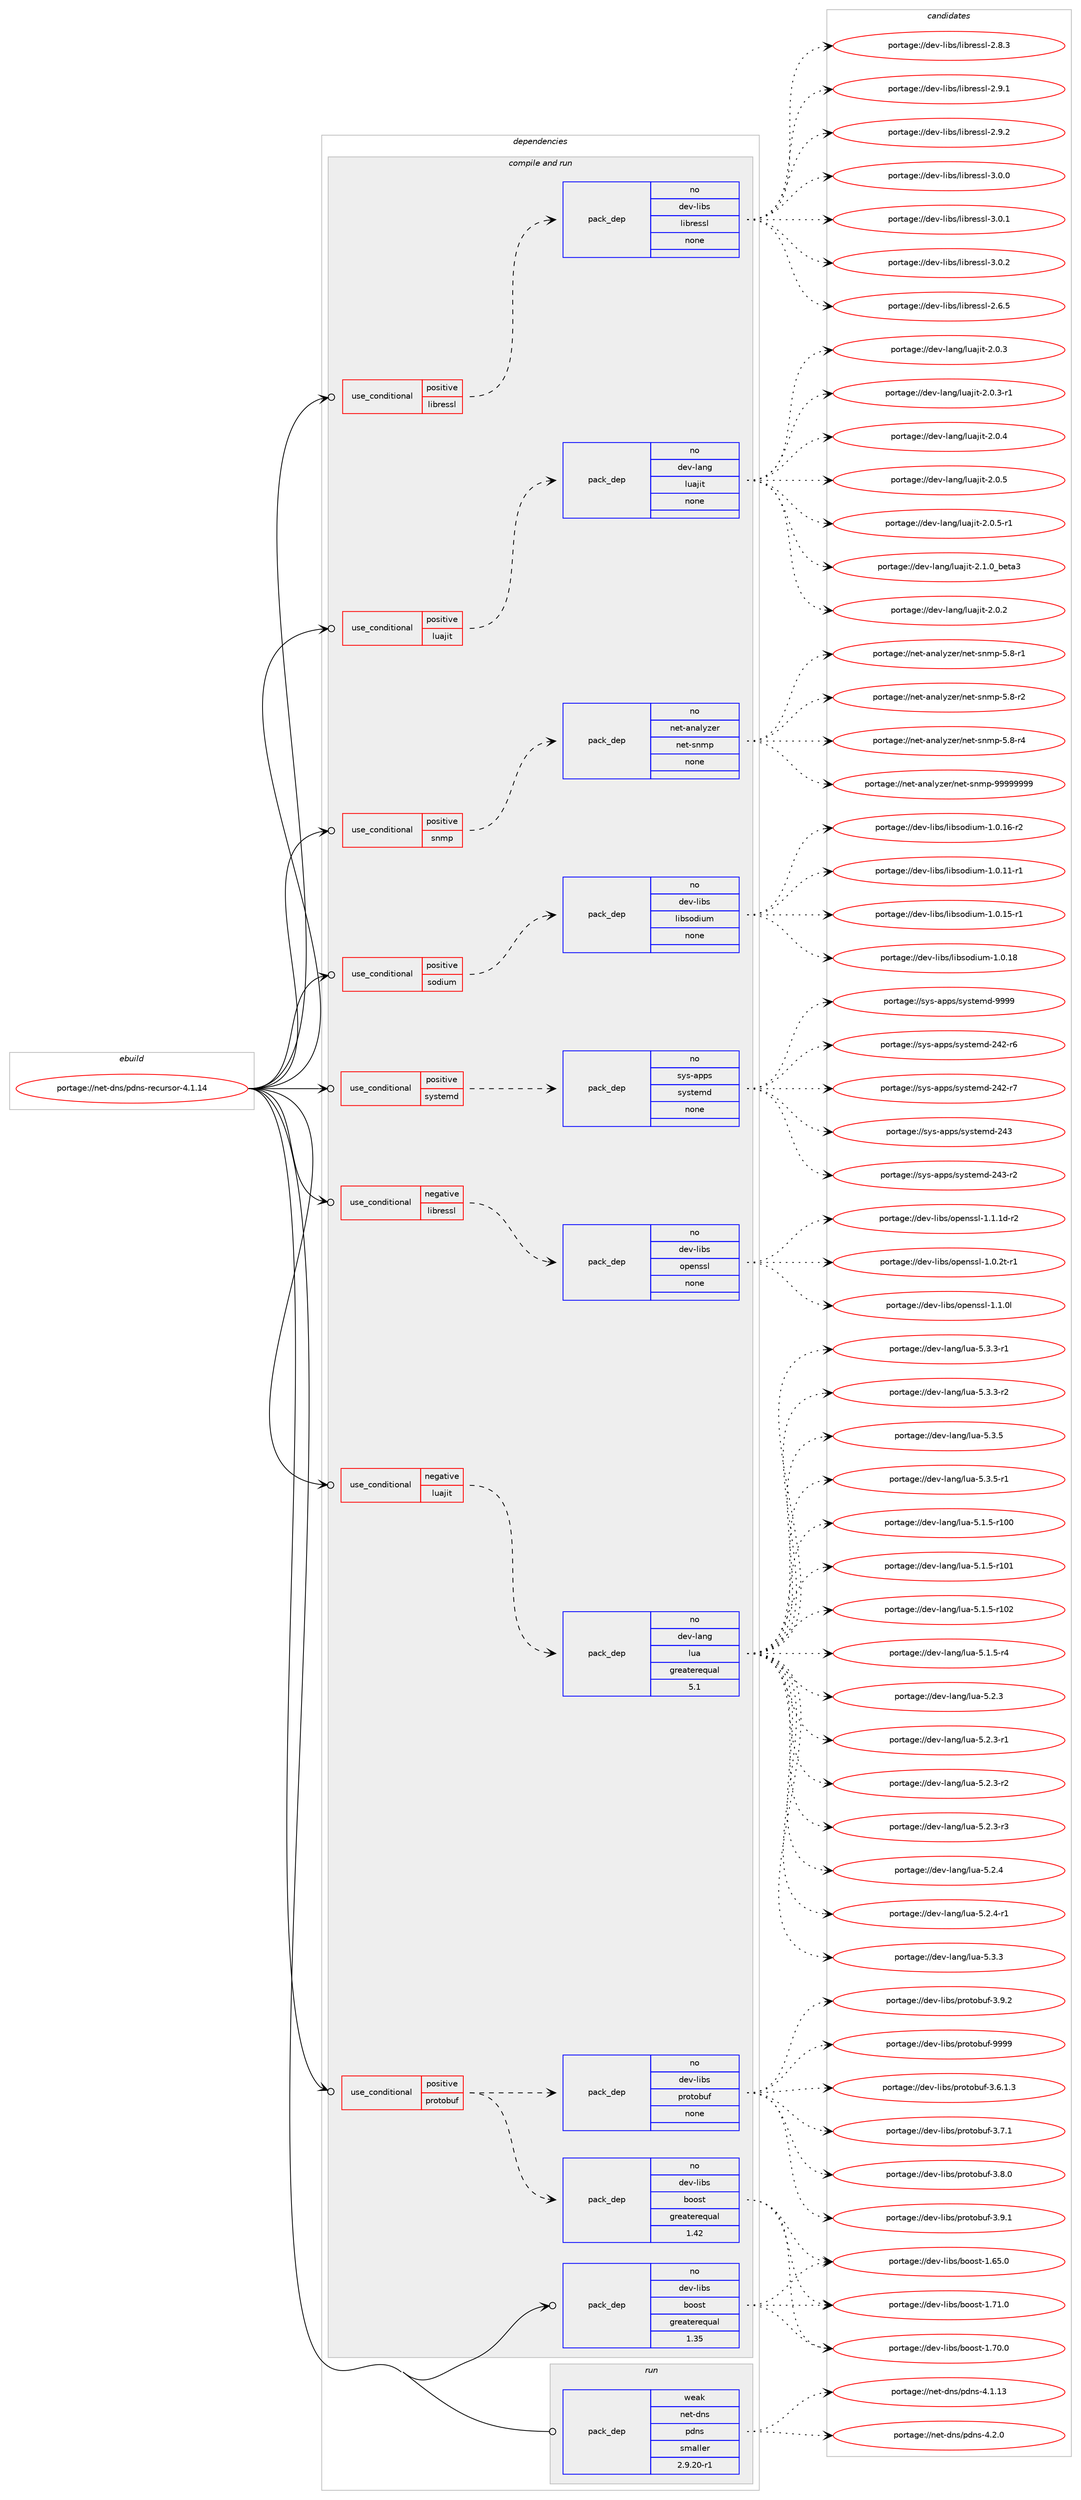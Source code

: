 digraph prolog {

# *************
# Graph options
# *************

newrank=true;
concentrate=true;
compound=true;
graph [rankdir=LR,fontname=Helvetica,fontsize=10,ranksep=1.5];#, ranksep=2.5, nodesep=0.2];
edge  [arrowhead=vee];
node  [fontname=Helvetica,fontsize=10];

# **********
# The ebuild
# **********

subgraph cluster_leftcol {
color=gray;
rank=same;
label=<<i>ebuild</i>>;
id [label="portage://net-dns/pdns-recursor-4.1.14", color=red, width=4, href="../net-dns/pdns-recursor-4.1.14.svg"];
}

# ****************
# The dependencies
# ****************

subgraph cluster_midcol {
color=gray;
label=<<i>dependencies</i>>;
subgraph cluster_compile {
fillcolor="#eeeeee";
style=filled;
label=<<i>compile</i>>;
}
subgraph cluster_compileandrun {
fillcolor="#eeeeee";
style=filled;
label=<<i>compile and run</i>>;
subgraph cond87818 {
dependency351484 [label=<<TABLE BORDER="0" CELLBORDER="1" CELLSPACING="0" CELLPADDING="4"><TR><TD ROWSPAN="3" CELLPADDING="10">use_conditional</TD></TR><TR><TD>negative</TD></TR><TR><TD>libressl</TD></TR></TABLE>>, shape=none, color=red];
subgraph pack257866 {
dependency351485 [label=<<TABLE BORDER="0" CELLBORDER="1" CELLSPACING="0" CELLPADDING="4" WIDTH="220"><TR><TD ROWSPAN="6" CELLPADDING="30">pack_dep</TD></TR><TR><TD WIDTH="110">no</TD></TR><TR><TD>dev-libs</TD></TR><TR><TD>openssl</TD></TR><TR><TD>none</TD></TR><TR><TD></TD></TR></TABLE>>, shape=none, color=blue];
}
dependency351484:e -> dependency351485:w [weight=20,style="dashed",arrowhead="vee"];
}
id:e -> dependency351484:w [weight=20,style="solid",arrowhead="odotvee"];
subgraph cond87819 {
dependency351486 [label=<<TABLE BORDER="0" CELLBORDER="1" CELLSPACING="0" CELLPADDING="4"><TR><TD ROWSPAN="3" CELLPADDING="10">use_conditional</TD></TR><TR><TD>negative</TD></TR><TR><TD>luajit</TD></TR></TABLE>>, shape=none, color=red];
subgraph pack257867 {
dependency351487 [label=<<TABLE BORDER="0" CELLBORDER="1" CELLSPACING="0" CELLPADDING="4" WIDTH="220"><TR><TD ROWSPAN="6" CELLPADDING="30">pack_dep</TD></TR><TR><TD WIDTH="110">no</TD></TR><TR><TD>dev-lang</TD></TR><TR><TD>lua</TD></TR><TR><TD>greaterequal</TD></TR><TR><TD>5.1</TD></TR></TABLE>>, shape=none, color=blue];
}
dependency351486:e -> dependency351487:w [weight=20,style="dashed",arrowhead="vee"];
}
id:e -> dependency351486:w [weight=20,style="solid",arrowhead="odotvee"];
subgraph cond87820 {
dependency351488 [label=<<TABLE BORDER="0" CELLBORDER="1" CELLSPACING="0" CELLPADDING="4"><TR><TD ROWSPAN="3" CELLPADDING="10">use_conditional</TD></TR><TR><TD>positive</TD></TR><TR><TD>libressl</TD></TR></TABLE>>, shape=none, color=red];
subgraph pack257868 {
dependency351489 [label=<<TABLE BORDER="0" CELLBORDER="1" CELLSPACING="0" CELLPADDING="4" WIDTH="220"><TR><TD ROWSPAN="6" CELLPADDING="30">pack_dep</TD></TR><TR><TD WIDTH="110">no</TD></TR><TR><TD>dev-libs</TD></TR><TR><TD>libressl</TD></TR><TR><TD>none</TD></TR><TR><TD></TD></TR></TABLE>>, shape=none, color=blue];
}
dependency351488:e -> dependency351489:w [weight=20,style="dashed",arrowhead="vee"];
}
id:e -> dependency351488:w [weight=20,style="solid",arrowhead="odotvee"];
subgraph cond87821 {
dependency351490 [label=<<TABLE BORDER="0" CELLBORDER="1" CELLSPACING="0" CELLPADDING="4"><TR><TD ROWSPAN="3" CELLPADDING="10">use_conditional</TD></TR><TR><TD>positive</TD></TR><TR><TD>luajit</TD></TR></TABLE>>, shape=none, color=red];
subgraph pack257869 {
dependency351491 [label=<<TABLE BORDER="0" CELLBORDER="1" CELLSPACING="0" CELLPADDING="4" WIDTH="220"><TR><TD ROWSPAN="6" CELLPADDING="30">pack_dep</TD></TR><TR><TD WIDTH="110">no</TD></TR><TR><TD>dev-lang</TD></TR><TR><TD>luajit</TD></TR><TR><TD>none</TD></TR><TR><TD></TD></TR></TABLE>>, shape=none, color=blue];
}
dependency351490:e -> dependency351491:w [weight=20,style="dashed",arrowhead="vee"];
}
id:e -> dependency351490:w [weight=20,style="solid",arrowhead="odotvee"];
subgraph cond87822 {
dependency351492 [label=<<TABLE BORDER="0" CELLBORDER="1" CELLSPACING="0" CELLPADDING="4"><TR><TD ROWSPAN="3" CELLPADDING="10">use_conditional</TD></TR><TR><TD>positive</TD></TR><TR><TD>protobuf</TD></TR></TABLE>>, shape=none, color=red];
subgraph pack257870 {
dependency351493 [label=<<TABLE BORDER="0" CELLBORDER="1" CELLSPACING="0" CELLPADDING="4" WIDTH="220"><TR><TD ROWSPAN="6" CELLPADDING="30">pack_dep</TD></TR><TR><TD WIDTH="110">no</TD></TR><TR><TD>dev-libs</TD></TR><TR><TD>protobuf</TD></TR><TR><TD>none</TD></TR><TR><TD></TD></TR></TABLE>>, shape=none, color=blue];
}
dependency351492:e -> dependency351493:w [weight=20,style="dashed",arrowhead="vee"];
subgraph pack257871 {
dependency351494 [label=<<TABLE BORDER="0" CELLBORDER="1" CELLSPACING="0" CELLPADDING="4" WIDTH="220"><TR><TD ROWSPAN="6" CELLPADDING="30">pack_dep</TD></TR><TR><TD WIDTH="110">no</TD></TR><TR><TD>dev-libs</TD></TR><TR><TD>boost</TD></TR><TR><TD>greaterequal</TD></TR><TR><TD>1.42</TD></TR></TABLE>>, shape=none, color=blue];
}
dependency351492:e -> dependency351494:w [weight=20,style="dashed",arrowhead="vee"];
}
id:e -> dependency351492:w [weight=20,style="solid",arrowhead="odotvee"];
subgraph cond87823 {
dependency351495 [label=<<TABLE BORDER="0" CELLBORDER="1" CELLSPACING="0" CELLPADDING="4"><TR><TD ROWSPAN="3" CELLPADDING="10">use_conditional</TD></TR><TR><TD>positive</TD></TR><TR><TD>snmp</TD></TR></TABLE>>, shape=none, color=red];
subgraph pack257872 {
dependency351496 [label=<<TABLE BORDER="0" CELLBORDER="1" CELLSPACING="0" CELLPADDING="4" WIDTH="220"><TR><TD ROWSPAN="6" CELLPADDING="30">pack_dep</TD></TR><TR><TD WIDTH="110">no</TD></TR><TR><TD>net-analyzer</TD></TR><TR><TD>net-snmp</TD></TR><TR><TD>none</TD></TR><TR><TD></TD></TR></TABLE>>, shape=none, color=blue];
}
dependency351495:e -> dependency351496:w [weight=20,style="dashed",arrowhead="vee"];
}
id:e -> dependency351495:w [weight=20,style="solid",arrowhead="odotvee"];
subgraph cond87824 {
dependency351497 [label=<<TABLE BORDER="0" CELLBORDER="1" CELLSPACING="0" CELLPADDING="4"><TR><TD ROWSPAN="3" CELLPADDING="10">use_conditional</TD></TR><TR><TD>positive</TD></TR><TR><TD>sodium</TD></TR></TABLE>>, shape=none, color=red];
subgraph pack257873 {
dependency351498 [label=<<TABLE BORDER="0" CELLBORDER="1" CELLSPACING="0" CELLPADDING="4" WIDTH="220"><TR><TD ROWSPAN="6" CELLPADDING="30">pack_dep</TD></TR><TR><TD WIDTH="110">no</TD></TR><TR><TD>dev-libs</TD></TR><TR><TD>libsodium</TD></TR><TR><TD>none</TD></TR><TR><TD></TD></TR></TABLE>>, shape=none, color=blue];
}
dependency351497:e -> dependency351498:w [weight=20,style="dashed",arrowhead="vee"];
}
id:e -> dependency351497:w [weight=20,style="solid",arrowhead="odotvee"];
subgraph cond87825 {
dependency351499 [label=<<TABLE BORDER="0" CELLBORDER="1" CELLSPACING="0" CELLPADDING="4"><TR><TD ROWSPAN="3" CELLPADDING="10">use_conditional</TD></TR><TR><TD>positive</TD></TR><TR><TD>systemd</TD></TR></TABLE>>, shape=none, color=red];
subgraph pack257874 {
dependency351500 [label=<<TABLE BORDER="0" CELLBORDER="1" CELLSPACING="0" CELLPADDING="4" WIDTH="220"><TR><TD ROWSPAN="6" CELLPADDING="30">pack_dep</TD></TR><TR><TD WIDTH="110">no</TD></TR><TR><TD>sys-apps</TD></TR><TR><TD>systemd</TD></TR><TR><TD>none</TD></TR><TR><TD></TD></TR></TABLE>>, shape=none, color=blue];
}
dependency351499:e -> dependency351500:w [weight=20,style="dashed",arrowhead="vee"];
}
id:e -> dependency351499:w [weight=20,style="solid",arrowhead="odotvee"];
subgraph pack257875 {
dependency351501 [label=<<TABLE BORDER="0" CELLBORDER="1" CELLSPACING="0" CELLPADDING="4" WIDTH="220"><TR><TD ROWSPAN="6" CELLPADDING="30">pack_dep</TD></TR><TR><TD WIDTH="110">no</TD></TR><TR><TD>dev-libs</TD></TR><TR><TD>boost</TD></TR><TR><TD>greaterequal</TD></TR><TR><TD>1.35</TD></TR></TABLE>>, shape=none, color=blue];
}
id:e -> dependency351501:w [weight=20,style="solid",arrowhead="odotvee"];
}
subgraph cluster_run {
fillcolor="#eeeeee";
style=filled;
label=<<i>run</i>>;
subgraph pack257876 {
dependency351502 [label=<<TABLE BORDER="0" CELLBORDER="1" CELLSPACING="0" CELLPADDING="4" WIDTH="220"><TR><TD ROWSPAN="6" CELLPADDING="30">pack_dep</TD></TR><TR><TD WIDTH="110">weak</TD></TR><TR><TD>net-dns</TD></TR><TR><TD>pdns</TD></TR><TR><TD>smaller</TD></TR><TR><TD>2.9.20-r1</TD></TR></TABLE>>, shape=none, color=blue];
}
id:e -> dependency351502:w [weight=20,style="solid",arrowhead="odot"];
}
}

# **************
# The candidates
# **************

subgraph cluster_choices {
rank=same;
color=gray;
label=<<i>candidates</i>>;

subgraph choice257866 {
color=black;
nodesep=1;
choiceportage1001011184510810598115471111121011101151151084549464846501164511449 [label="portage://dev-libs/openssl-1.0.2t-r1", color=red, width=4,href="../dev-libs/openssl-1.0.2t-r1.svg"];
choiceportage100101118451081059811547111112101110115115108454946494648108 [label="portage://dev-libs/openssl-1.1.0l", color=red, width=4,href="../dev-libs/openssl-1.1.0l.svg"];
choiceportage1001011184510810598115471111121011101151151084549464946491004511450 [label="portage://dev-libs/openssl-1.1.1d-r2", color=red, width=4,href="../dev-libs/openssl-1.1.1d-r2.svg"];
dependency351485:e -> choiceportage1001011184510810598115471111121011101151151084549464846501164511449:w [style=dotted,weight="100"];
dependency351485:e -> choiceportage100101118451081059811547111112101110115115108454946494648108:w [style=dotted,weight="100"];
dependency351485:e -> choiceportage1001011184510810598115471111121011101151151084549464946491004511450:w [style=dotted,weight="100"];
}
subgraph choice257867 {
color=black;
nodesep=1;
choiceportage1001011184510897110103471081179745534649465345114494848 [label="portage://dev-lang/lua-5.1.5-r100", color=red, width=4,href="../dev-lang/lua-5.1.5-r100.svg"];
choiceportage1001011184510897110103471081179745534649465345114494849 [label="portage://dev-lang/lua-5.1.5-r101", color=red, width=4,href="../dev-lang/lua-5.1.5-r101.svg"];
choiceportage1001011184510897110103471081179745534649465345114494850 [label="portage://dev-lang/lua-5.1.5-r102", color=red, width=4,href="../dev-lang/lua-5.1.5-r102.svg"];
choiceportage100101118451089711010347108117974553464946534511452 [label="portage://dev-lang/lua-5.1.5-r4", color=red, width=4,href="../dev-lang/lua-5.1.5-r4.svg"];
choiceportage10010111845108971101034710811797455346504651 [label="portage://dev-lang/lua-5.2.3", color=red, width=4,href="../dev-lang/lua-5.2.3.svg"];
choiceportage100101118451089711010347108117974553465046514511449 [label="portage://dev-lang/lua-5.2.3-r1", color=red, width=4,href="../dev-lang/lua-5.2.3-r1.svg"];
choiceportage100101118451089711010347108117974553465046514511450 [label="portage://dev-lang/lua-5.2.3-r2", color=red, width=4,href="../dev-lang/lua-5.2.3-r2.svg"];
choiceportage100101118451089711010347108117974553465046514511451 [label="portage://dev-lang/lua-5.2.3-r3", color=red, width=4,href="../dev-lang/lua-5.2.3-r3.svg"];
choiceportage10010111845108971101034710811797455346504652 [label="portage://dev-lang/lua-5.2.4", color=red, width=4,href="../dev-lang/lua-5.2.4.svg"];
choiceportage100101118451089711010347108117974553465046524511449 [label="portage://dev-lang/lua-5.2.4-r1", color=red, width=4,href="../dev-lang/lua-5.2.4-r1.svg"];
choiceportage10010111845108971101034710811797455346514651 [label="portage://dev-lang/lua-5.3.3", color=red, width=4,href="../dev-lang/lua-5.3.3.svg"];
choiceportage100101118451089711010347108117974553465146514511449 [label="portage://dev-lang/lua-5.3.3-r1", color=red, width=4,href="../dev-lang/lua-5.3.3-r1.svg"];
choiceportage100101118451089711010347108117974553465146514511450 [label="portage://dev-lang/lua-5.3.3-r2", color=red, width=4,href="../dev-lang/lua-5.3.3-r2.svg"];
choiceportage10010111845108971101034710811797455346514653 [label="portage://dev-lang/lua-5.3.5", color=red, width=4,href="../dev-lang/lua-5.3.5.svg"];
choiceportage100101118451089711010347108117974553465146534511449 [label="portage://dev-lang/lua-5.3.5-r1", color=red, width=4,href="../dev-lang/lua-5.3.5-r1.svg"];
dependency351487:e -> choiceportage1001011184510897110103471081179745534649465345114494848:w [style=dotted,weight="100"];
dependency351487:e -> choiceportage1001011184510897110103471081179745534649465345114494849:w [style=dotted,weight="100"];
dependency351487:e -> choiceportage1001011184510897110103471081179745534649465345114494850:w [style=dotted,weight="100"];
dependency351487:e -> choiceportage100101118451089711010347108117974553464946534511452:w [style=dotted,weight="100"];
dependency351487:e -> choiceportage10010111845108971101034710811797455346504651:w [style=dotted,weight="100"];
dependency351487:e -> choiceportage100101118451089711010347108117974553465046514511449:w [style=dotted,weight="100"];
dependency351487:e -> choiceportage100101118451089711010347108117974553465046514511450:w [style=dotted,weight="100"];
dependency351487:e -> choiceportage100101118451089711010347108117974553465046514511451:w [style=dotted,weight="100"];
dependency351487:e -> choiceportage10010111845108971101034710811797455346504652:w [style=dotted,weight="100"];
dependency351487:e -> choiceportage100101118451089711010347108117974553465046524511449:w [style=dotted,weight="100"];
dependency351487:e -> choiceportage10010111845108971101034710811797455346514651:w [style=dotted,weight="100"];
dependency351487:e -> choiceportage100101118451089711010347108117974553465146514511449:w [style=dotted,weight="100"];
dependency351487:e -> choiceportage100101118451089711010347108117974553465146514511450:w [style=dotted,weight="100"];
dependency351487:e -> choiceportage10010111845108971101034710811797455346514653:w [style=dotted,weight="100"];
dependency351487:e -> choiceportage100101118451089711010347108117974553465146534511449:w [style=dotted,weight="100"];
}
subgraph choice257868 {
color=black;
nodesep=1;
choiceportage10010111845108105981154710810598114101115115108455046544653 [label="portage://dev-libs/libressl-2.6.5", color=red, width=4,href="../dev-libs/libressl-2.6.5.svg"];
choiceportage10010111845108105981154710810598114101115115108455046564651 [label="portage://dev-libs/libressl-2.8.3", color=red, width=4,href="../dev-libs/libressl-2.8.3.svg"];
choiceportage10010111845108105981154710810598114101115115108455046574649 [label="portage://dev-libs/libressl-2.9.1", color=red, width=4,href="../dev-libs/libressl-2.9.1.svg"];
choiceportage10010111845108105981154710810598114101115115108455046574650 [label="portage://dev-libs/libressl-2.9.2", color=red, width=4,href="../dev-libs/libressl-2.9.2.svg"];
choiceportage10010111845108105981154710810598114101115115108455146484648 [label="portage://dev-libs/libressl-3.0.0", color=red, width=4,href="../dev-libs/libressl-3.0.0.svg"];
choiceportage10010111845108105981154710810598114101115115108455146484649 [label="portage://dev-libs/libressl-3.0.1", color=red, width=4,href="../dev-libs/libressl-3.0.1.svg"];
choiceportage10010111845108105981154710810598114101115115108455146484650 [label="portage://dev-libs/libressl-3.0.2", color=red, width=4,href="../dev-libs/libressl-3.0.2.svg"];
dependency351489:e -> choiceportage10010111845108105981154710810598114101115115108455046544653:w [style=dotted,weight="100"];
dependency351489:e -> choiceportage10010111845108105981154710810598114101115115108455046564651:w [style=dotted,weight="100"];
dependency351489:e -> choiceportage10010111845108105981154710810598114101115115108455046574649:w [style=dotted,weight="100"];
dependency351489:e -> choiceportage10010111845108105981154710810598114101115115108455046574650:w [style=dotted,weight="100"];
dependency351489:e -> choiceportage10010111845108105981154710810598114101115115108455146484648:w [style=dotted,weight="100"];
dependency351489:e -> choiceportage10010111845108105981154710810598114101115115108455146484649:w [style=dotted,weight="100"];
dependency351489:e -> choiceportage10010111845108105981154710810598114101115115108455146484650:w [style=dotted,weight="100"];
}
subgraph choice257869 {
color=black;
nodesep=1;
choiceportage10010111845108971101034710811797106105116455046484650 [label="portage://dev-lang/luajit-2.0.2", color=red, width=4,href="../dev-lang/luajit-2.0.2.svg"];
choiceportage10010111845108971101034710811797106105116455046484651 [label="portage://dev-lang/luajit-2.0.3", color=red, width=4,href="../dev-lang/luajit-2.0.3.svg"];
choiceportage100101118451089711010347108117971061051164550464846514511449 [label="portage://dev-lang/luajit-2.0.3-r1", color=red, width=4,href="../dev-lang/luajit-2.0.3-r1.svg"];
choiceportage10010111845108971101034710811797106105116455046484652 [label="portage://dev-lang/luajit-2.0.4", color=red, width=4,href="../dev-lang/luajit-2.0.4.svg"];
choiceportage10010111845108971101034710811797106105116455046484653 [label="portage://dev-lang/luajit-2.0.5", color=red, width=4,href="../dev-lang/luajit-2.0.5.svg"];
choiceportage100101118451089711010347108117971061051164550464846534511449 [label="portage://dev-lang/luajit-2.0.5-r1", color=red, width=4,href="../dev-lang/luajit-2.0.5-r1.svg"];
choiceportage1001011184510897110103471081179710610511645504649464895981011169751 [label="portage://dev-lang/luajit-2.1.0_beta3", color=red, width=4,href="../dev-lang/luajit-2.1.0_beta3.svg"];
dependency351491:e -> choiceportage10010111845108971101034710811797106105116455046484650:w [style=dotted,weight="100"];
dependency351491:e -> choiceportage10010111845108971101034710811797106105116455046484651:w [style=dotted,weight="100"];
dependency351491:e -> choiceportage100101118451089711010347108117971061051164550464846514511449:w [style=dotted,weight="100"];
dependency351491:e -> choiceportage10010111845108971101034710811797106105116455046484652:w [style=dotted,weight="100"];
dependency351491:e -> choiceportage10010111845108971101034710811797106105116455046484653:w [style=dotted,weight="100"];
dependency351491:e -> choiceportage100101118451089711010347108117971061051164550464846534511449:w [style=dotted,weight="100"];
dependency351491:e -> choiceportage1001011184510897110103471081179710610511645504649464895981011169751:w [style=dotted,weight="100"];
}
subgraph choice257870 {
color=black;
nodesep=1;
choiceportage100101118451081059811547112114111116111981171024551465446494651 [label="portage://dev-libs/protobuf-3.6.1.3", color=red, width=4,href="../dev-libs/protobuf-3.6.1.3.svg"];
choiceportage10010111845108105981154711211411111611198117102455146554649 [label="portage://dev-libs/protobuf-3.7.1", color=red, width=4,href="../dev-libs/protobuf-3.7.1.svg"];
choiceportage10010111845108105981154711211411111611198117102455146564648 [label="portage://dev-libs/protobuf-3.8.0", color=red, width=4,href="../dev-libs/protobuf-3.8.0.svg"];
choiceportage10010111845108105981154711211411111611198117102455146574649 [label="portage://dev-libs/protobuf-3.9.1", color=red, width=4,href="../dev-libs/protobuf-3.9.1.svg"];
choiceportage10010111845108105981154711211411111611198117102455146574650 [label="portage://dev-libs/protobuf-3.9.2", color=red, width=4,href="../dev-libs/protobuf-3.9.2.svg"];
choiceportage100101118451081059811547112114111116111981171024557575757 [label="portage://dev-libs/protobuf-9999", color=red, width=4,href="../dev-libs/protobuf-9999.svg"];
dependency351493:e -> choiceportage100101118451081059811547112114111116111981171024551465446494651:w [style=dotted,weight="100"];
dependency351493:e -> choiceportage10010111845108105981154711211411111611198117102455146554649:w [style=dotted,weight="100"];
dependency351493:e -> choiceportage10010111845108105981154711211411111611198117102455146564648:w [style=dotted,weight="100"];
dependency351493:e -> choiceportage10010111845108105981154711211411111611198117102455146574649:w [style=dotted,weight="100"];
dependency351493:e -> choiceportage10010111845108105981154711211411111611198117102455146574650:w [style=dotted,weight="100"];
dependency351493:e -> choiceportage100101118451081059811547112114111116111981171024557575757:w [style=dotted,weight="100"];
}
subgraph choice257871 {
color=black;
nodesep=1;
choiceportage1001011184510810598115479811111111511645494654534648 [label="portage://dev-libs/boost-1.65.0", color=red, width=4,href="../dev-libs/boost-1.65.0.svg"];
choiceportage1001011184510810598115479811111111511645494655484648 [label="portage://dev-libs/boost-1.70.0", color=red, width=4,href="../dev-libs/boost-1.70.0.svg"];
choiceportage1001011184510810598115479811111111511645494655494648 [label="portage://dev-libs/boost-1.71.0", color=red, width=4,href="../dev-libs/boost-1.71.0.svg"];
dependency351494:e -> choiceportage1001011184510810598115479811111111511645494654534648:w [style=dotted,weight="100"];
dependency351494:e -> choiceportage1001011184510810598115479811111111511645494655484648:w [style=dotted,weight="100"];
dependency351494:e -> choiceportage1001011184510810598115479811111111511645494655494648:w [style=dotted,weight="100"];
}
subgraph choice257872 {
color=black;
nodesep=1;
choiceportage1101011164597110971081211221011144711010111645115110109112455346564511449 [label="portage://net-analyzer/net-snmp-5.8-r1", color=red, width=4,href="../net-analyzer/net-snmp-5.8-r1.svg"];
choiceportage1101011164597110971081211221011144711010111645115110109112455346564511450 [label="portage://net-analyzer/net-snmp-5.8-r2", color=red, width=4,href="../net-analyzer/net-snmp-5.8-r2.svg"];
choiceportage1101011164597110971081211221011144711010111645115110109112455346564511452 [label="portage://net-analyzer/net-snmp-5.8-r4", color=red, width=4,href="../net-analyzer/net-snmp-5.8-r4.svg"];
choiceportage1101011164597110971081211221011144711010111645115110109112455757575757575757 [label="portage://net-analyzer/net-snmp-99999999", color=red, width=4,href="../net-analyzer/net-snmp-99999999.svg"];
dependency351496:e -> choiceportage1101011164597110971081211221011144711010111645115110109112455346564511449:w [style=dotted,weight="100"];
dependency351496:e -> choiceportage1101011164597110971081211221011144711010111645115110109112455346564511450:w [style=dotted,weight="100"];
dependency351496:e -> choiceportage1101011164597110971081211221011144711010111645115110109112455346564511452:w [style=dotted,weight="100"];
dependency351496:e -> choiceportage1101011164597110971081211221011144711010111645115110109112455757575757575757:w [style=dotted,weight="100"];
}
subgraph choice257873 {
color=black;
nodesep=1;
choiceportage10010111845108105981154710810598115111100105117109454946484649494511449 [label="portage://dev-libs/libsodium-1.0.11-r1", color=red, width=4,href="../dev-libs/libsodium-1.0.11-r1.svg"];
choiceportage10010111845108105981154710810598115111100105117109454946484649534511449 [label="portage://dev-libs/libsodium-1.0.15-r1", color=red, width=4,href="../dev-libs/libsodium-1.0.15-r1.svg"];
choiceportage10010111845108105981154710810598115111100105117109454946484649544511450 [label="portage://dev-libs/libsodium-1.0.16-r2", color=red, width=4,href="../dev-libs/libsodium-1.0.16-r2.svg"];
choiceportage1001011184510810598115471081059811511110010511710945494648464956 [label="portage://dev-libs/libsodium-1.0.18", color=red, width=4,href="../dev-libs/libsodium-1.0.18.svg"];
dependency351498:e -> choiceportage10010111845108105981154710810598115111100105117109454946484649494511449:w [style=dotted,weight="100"];
dependency351498:e -> choiceportage10010111845108105981154710810598115111100105117109454946484649534511449:w [style=dotted,weight="100"];
dependency351498:e -> choiceportage10010111845108105981154710810598115111100105117109454946484649544511450:w [style=dotted,weight="100"];
dependency351498:e -> choiceportage1001011184510810598115471081059811511110010511710945494648464956:w [style=dotted,weight="100"];
}
subgraph choice257874 {
color=black;
nodesep=1;
choiceportage115121115459711211211547115121115116101109100455052504511454 [label="portage://sys-apps/systemd-242-r6", color=red, width=4,href="../sys-apps/systemd-242-r6.svg"];
choiceportage115121115459711211211547115121115116101109100455052504511455 [label="portage://sys-apps/systemd-242-r7", color=red, width=4,href="../sys-apps/systemd-242-r7.svg"];
choiceportage11512111545971121121154711512111511610110910045505251 [label="portage://sys-apps/systemd-243", color=red, width=4,href="../sys-apps/systemd-243.svg"];
choiceportage115121115459711211211547115121115116101109100455052514511450 [label="portage://sys-apps/systemd-243-r2", color=red, width=4,href="../sys-apps/systemd-243-r2.svg"];
choiceportage1151211154597112112115471151211151161011091004557575757 [label="portage://sys-apps/systemd-9999", color=red, width=4,href="../sys-apps/systemd-9999.svg"];
dependency351500:e -> choiceportage115121115459711211211547115121115116101109100455052504511454:w [style=dotted,weight="100"];
dependency351500:e -> choiceportage115121115459711211211547115121115116101109100455052504511455:w [style=dotted,weight="100"];
dependency351500:e -> choiceportage11512111545971121121154711512111511610110910045505251:w [style=dotted,weight="100"];
dependency351500:e -> choiceportage115121115459711211211547115121115116101109100455052514511450:w [style=dotted,weight="100"];
dependency351500:e -> choiceportage1151211154597112112115471151211151161011091004557575757:w [style=dotted,weight="100"];
}
subgraph choice257875 {
color=black;
nodesep=1;
choiceportage1001011184510810598115479811111111511645494654534648 [label="portage://dev-libs/boost-1.65.0", color=red, width=4,href="../dev-libs/boost-1.65.0.svg"];
choiceportage1001011184510810598115479811111111511645494655484648 [label="portage://dev-libs/boost-1.70.0", color=red, width=4,href="../dev-libs/boost-1.70.0.svg"];
choiceportage1001011184510810598115479811111111511645494655494648 [label="portage://dev-libs/boost-1.71.0", color=red, width=4,href="../dev-libs/boost-1.71.0.svg"];
dependency351501:e -> choiceportage1001011184510810598115479811111111511645494654534648:w [style=dotted,weight="100"];
dependency351501:e -> choiceportage1001011184510810598115479811111111511645494655484648:w [style=dotted,weight="100"];
dependency351501:e -> choiceportage1001011184510810598115479811111111511645494655494648:w [style=dotted,weight="100"];
}
subgraph choice257876 {
color=black;
nodesep=1;
choiceportage110101116451001101154711210011011545524649464951 [label="portage://net-dns/pdns-4.1.13", color=red, width=4,href="../net-dns/pdns-4.1.13.svg"];
choiceportage1101011164510011011547112100110115455246504648 [label="portage://net-dns/pdns-4.2.0", color=red, width=4,href="../net-dns/pdns-4.2.0.svg"];
dependency351502:e -> choiceportage110101116451001101154711210011011545524649464951:w [style=dotted,weight="100"];
dependency351502:e -> choiceportage1101011164510011011547112100110115455246504648:w [style=dotted,weight="100"];
}
}

}
